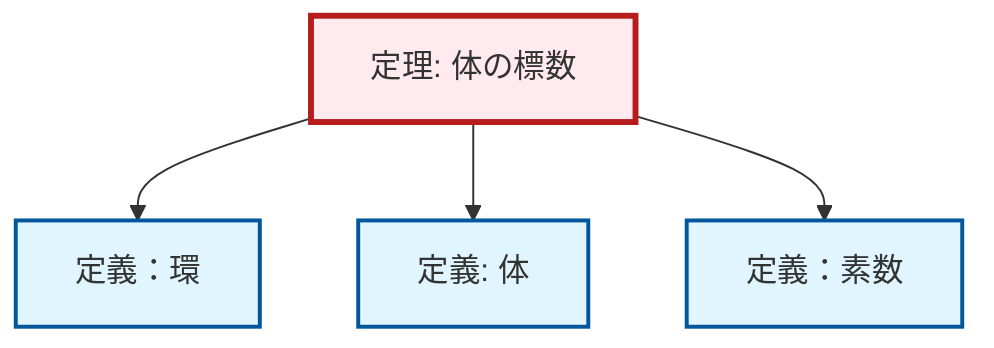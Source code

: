 graph TD
    classDef definition fill:#e1f5fe,stroke:#01579b,stroke-width:2px
    classDef theorem fill:#f3e5f5,stroke:#4a148c,stroke-width:2px
    classDef axiom fill:#fff3e0,stroke:#e65100,stroke-width:2px
    classDef example fill:#e8f5e9,stroke:#1b5e20,stroke-width:2px
    classDef current fill:#ffebee,stroke:#b71c1c,stroke-width:3px
    def-field["定義: 体"]:::definition
    thm-field-characteristic["定理: 体の標数"]:::theorem
    def-ring["定義：環"]:::definition
    def-prime["定義：素数"]:::definition
    thm-field-characteristic --> def-ring
    thm-field-characteristic --> def-field
    thm-field-characteristic --> def-prime
    class thm-field-characteristic current
